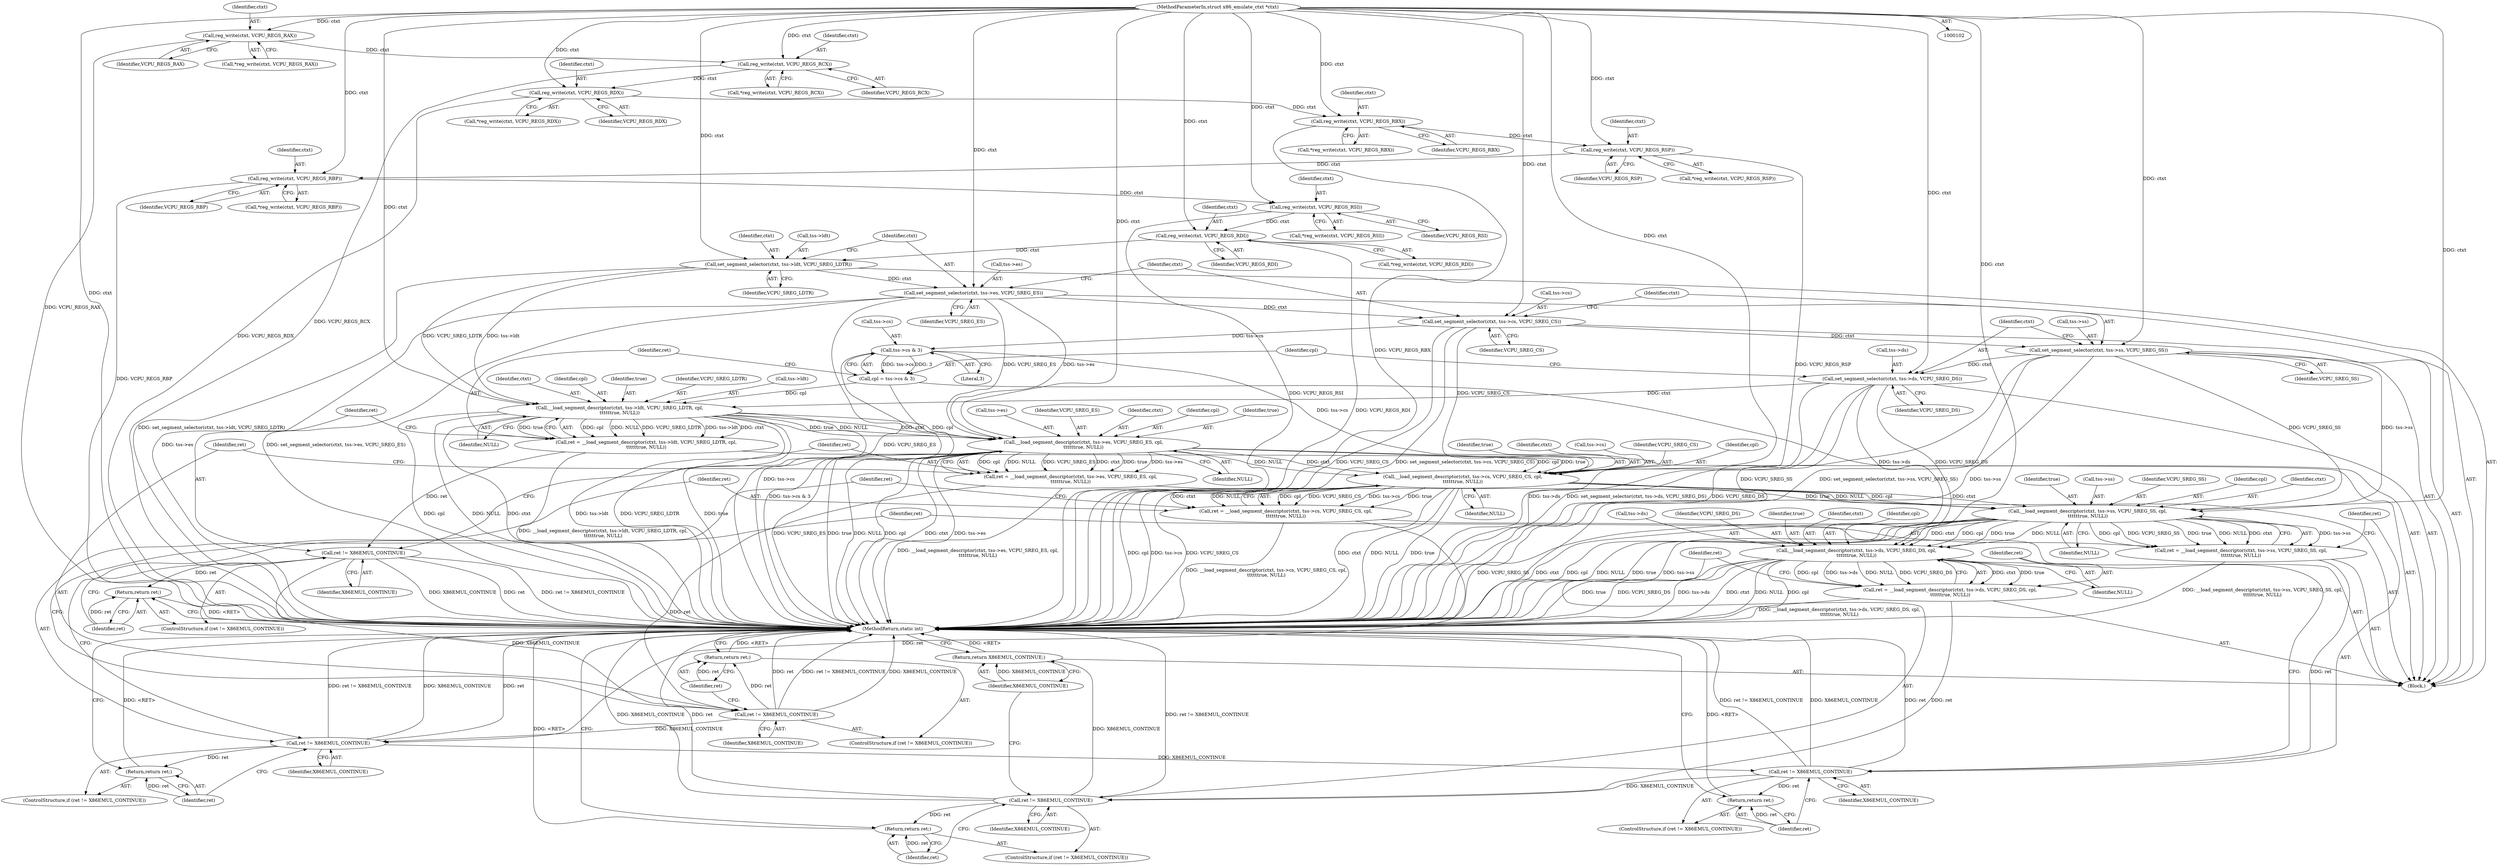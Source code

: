 digraph "0_linux_d1442d85cc30ea75f7d399474ca738e0bc96f715_4@API" {
"1000150" [label="(Call,reg_write(ctxt, VCPU_REGS_RBX))"];
"1000142" [label="(Call,reg_write(ctxt, VCPU_REGS_RDX))"];
"1000134" [label="(Call,reg_write(ctxt, VCPU_REGS_RCX))"];
"1000126" [label="(Call,reg_write(ctxt, VCPU_REGS_RAX))"];
"1000103" [label="(MethodParameterIn,struct x86_emulate_ctxt *ctxt)"];
"1000158" [label="(Call,reg_write(ctxt, VCPU_REGS_RSP))"];
"1000166" [label="(Call,reg_write(ctxt, VCPU_REGS_RBP))"];
"1000174" [label="(Call,reg_write(ctxt, VCPU_REGS_RSI))"];
"1000182" [label="(Call,reg_write(ctxt, VCPU_REGS_RDI))"];
"1000188" [label="(Call,set_segment_selector(ctxt, tss->ldt, VCPU_SREG_LDTR))"];
"1000194" [label="(Call,set_segment_selector(ctxt, tss->es, VCPU_SREG_ES))"];
"1000200" [label="(Call,set_segment_selector(ctxt, tss->cs, VCPU_SREG_CS))"];
"1000206" [label="(Call,set_segment_selector(ctxt, tss->ss, VCPU_SREG_SS))"];
"1000212" [label="(Call,set_segment_selector(ctxt, tss->ds, VCPU_SREG_DS))"];
"1000227" [label="(Call,__load_segment_descriptor(ctxt, tss->ldt, VCPU_SREG_LDTR, cpl,\n\t\t\t\t\ttrue, NULL))"];
"1000225" [label="(Call,ret = __load_segment_descriptor(ctxt, tss->ldt, VCPU_SREG_LDTR, cpl,\n\t\t\t\t\ttrue, NULL))"];
"1000237" [label="(Call,ret != X86EMUL_CONTINUE)"];
"1000240" [label="(Return,return ret;)"];
"1000254" [label="(Call,ret != X86EMUL_CONTINUE)"];
"1000257" [label="(Return,return ret;)"];
"1000271" [label="(Call,ret != X86EMUL_CONTINUE)"];
"1000274" [label="(Return,return ret;)"];
"1000288" [label="(Call,ret != X86EMUL_CONTINUE)"];
"1000291" [label="(Return,return ret;)"];
"1000305" [label="(Call,ret != X86EMUL_CONTINUE)"];
"1000308" [label="(Return,return ret;)"];
"1000310" [label="(Return,return X86EMUL_CONTINUE;)"];
"1000244" [label="(Call,__load_segment_descriptor(ctxt, tss->es, VCPU_SREG_ES, cpl,\n\t\t\t\t\ttrue, NULL))"];
"1000242" [label="(Call,ret = __load_segment_descriptor(ctxt, tss->es, VCPU_SREG_ES, cpl,\n\t\t\t\t\ttrue, NULL))"];
"1000261" [label="(Call,__load_segment_descriptor(ctxt, tss->cs, VCPU_SREG_CS, cpl,\n\t\t\t\t\ttrue, NULL))"];
"1000259" [label="(Call,ret = __load_segment_descriptor(ctxt, tss->cs, VCPU_SREG_CS, cpl,\n\t\t\t\t\ttrue, NULL))"];
"1000278" [label="(Call,__load_segment_descriptor(ctxt, tss->ss, VCPU_SREG_SS, cpl,\n\t\t\t\t\ttrue, NULL))"];
"1000276" [label="(Call,ret = __load_segment_descriptor(ctxt, tss->ss, VCPU_SREG_SS, cpl,\n\t\t\t\t\ttrue, NULL))"];
"1000295" [label="(Call,__load_segment_descriptor(ctxt, tss->ds, VCPU_SREG_DS, cpl,\n\t\t\t\t\ttrue, NULL))"];
"1000293" [label="(Call,ret = __load_segment_descriptor(ctxt, tss->ds, VCPU_SREG_DS, cpl,\n\t\t\t\t\ttrue, NULL))"];
"1000220" [label="(Call,tss->cs & 3)"];
"1000218" [label="(Call,cpl = tss->cs & 3)"];
"1000135" [label="(Identifier,ctxt)"];
"1000219" [label="(Identifier,cpl)"];
"1000263" [label="(Call,tss->cs)"];
"1000274" [label="(Return,return ret;)"];
"1000150" [label="(Call,reg_write(ctxt, VCPU_REGS_RBX))"];
"1000249" [label="(Identifier,VCPU_SREG_ES)"];
"1000272" [label="(Identifier,ret)"];
"1000245" [label="(Identifier,ctxt)"];
"1000257" [label="(Return,return ret;)"];
"1000250" [label="(Identifier,cpl)"];
"1000303" [label="(Identifier,NULL)"];
"1000213" [label="(Identifier,ctxt)"];
"1000280" [label="(Call,tss->ss)"];
"1000176" [label="(Identifier,VCPU_REGS_RSI)"];
"1000199" [label="(Identifier,VCPU_SREG_ES)"];
"1000232" [label="(Identifier,VCPU_SREG_LDTR)"];
"1000266" [label="(Identifier,VCPU_SREG_CS)"];
"1000297" [label="(Call,tss->ds)"];
"1000125" [label="(Call,*reg_write(ctxt, VCPU_REGS_RAX))"];
"1000229" [label="(Call,tss->ldt)"];
"1000291" [label="(Return,return ret;)"];
"1000165" [label="(Call,*reg_write(ctxt, VCPU_REGS_RBP))"];
"1000292" [label="(Identifier,ret)"];
"1000143" [label="(Identifier,ctxt)"];
"1000275" [label="(Identifier,ret)"];
"1000254" [label="(Call,ret != X86EMUL_CONTINUE)"];
"1000134" [label="(Call,reg_write(ctxt, VCPU_REGS_RCX))"];
"1000196" [label="(Call,tss->es)"];
"1000304" [label="(ControlStructure,if (ret != X86EMUL_CONTINUE))"];
"1000239" [label="(Identifier,X86EMUL_CONTINUE)"];
"1000312" [label="(MethodReturn,static int)"];
"1000270" [label="(ControlStructure,if (ret != X86EMUL_CONTINUE))"];
"1000278" [label="(Call,__load_segment_descriptor(ctxt, tss->ss, VCPU_SREG_SS, cpl,\n\t\t\t\t\ttrue, NULL))"];
"1000183" [label="(Identifier,ctxt)"];
"1000212" [label="(Call,set_segment_selector(ctxt, tss->ds, VCPU_SREG_DS))"];
"1000228" [label="(Identifier,ctxt)"];
"1000306" [label="(Identifier,ret)"];
"1000293" [label="(Call,ret = __load_segment_descriptor(ctxt, tss->ds, VCPU_SREG_DS, cpl,\n\t\t\t\t\ttrue, NULL))"];
"1000166" [label="(Call,reg_write(ctxt, VCPU_REGS_RBP))"];
"1000300" [label="(Identifier,VCPU_SREG_DS)"];
"1000288" [label="(Call,ret != X86EMUL_CONTINUE)"];
"1000261" [label="(Call,__load_segment_descriptor(ctxt, tss->cs, VCPU_SREG_CS, cpl,\n\t\t\t\t\ttrue, NULL))"];
"1000243" [label="(Identifier,ret)"];
"1000142" [label="(Call,reg_write(ctxt, VCPU_REGS_RDX))"];
"1000127" [label="(Identifier,ctxt)"];
"1000294" [label="(Identifier,ret)"];
"1000277" [label="(Identifier,ret)"];
"1000286" [label="(Identifier,NULL)"];
"1000211" [label="(Identifier,VCPU_SREG_SS)"];
"1000236" [label="(ControlStructure,if (ret != X86EMUL_CONTINUE))"];
"1000309" [label="(Identifier,ret)"];
"1000283" [label="(Identifier,VCPU_SREG_SS)"];
"1000167" [label="(Identifier,ctxt)"];
"1000205" [label="(Identifier,VCPU_SREG_CS)"];
"1000290" [label="(Identifier,X86EMUL_CONTINUE)"];
"1000174" [label="(Call,reg_write(ctxt, VCPU_REGS_RSI))"];
"1000149" [label="(Call,*reg_write(ctxt, VCPU_REGS_RBX))"];
"1000260" [label="(Identifier,ret)"];
"1000184" [label="(Identifier,VCPU_REGS_RDI)"];
"1000307" [label="(Identifier,X86EMUL_CONTINUE)"];
"1000190" [label="(Call,tss->ldt)"];
"1000182" [label="(Call,reg_write(ctxt, VCPU_REGS_RDI))"];
"1000141" [label="(Call,*reg_write(ctxt, VCPU_REGS_RDX))"];
"1000233" [label="(Identifier,cpl)"];
"1000284" [label="(Identifier,cpl)"];
"1000151" [label="(Identifier,ctxt)"];
"1000287" [label="(ControlStructure,if (ret != X86EMUL_CONTINUE))"];
"1000126" [label="(Call,reg_write(ctxt, VCPU_REGS_RAX))"];
"1000259" [label="(Call,ret = __load_segment_descriptor(ctxt, tss->cs, VCPU_SREG_CS, cpl,\n\t\t\t\t\ttrue, NULL))"];
"1000221" [label="(Call,tss->cs)"];
"1000244" [label="(Call,__load_segment_descriptor(ctxt, tss->es, VCPU_SREG_ES, cpl,\n\t\t\t\t\ttrue, NULL))"];
"1000207" [label="(Identifier,ctxt)"];
"1000235" [label="(Identifier,NULL)"];
"1000237" [label="(Call,ret != X86EMUL_CONTINUE)"];
"1000267" [label="(Identifier,cpl)"];
"1000251" [label="(Identifier,true)"];
"1000160" [label="(Identifier,VCPU_REGS_RSP)"];
"1000217" [label="(Identifier,VCPU_SREG_DS)"];
"1000240" [label="(Return,return ret;)"];
"1000268" [label="(Identifier,true)"];
"1000157" [label="(Call,*reg_write(ctxt, VCPU_REGS_RSP))"];
"1000224" [label="(Literal,3)"];
"1000103" [label="(MethodParameterIn,struct x86_emulate_ctxt *ctxt)"];
"1000128" [label="(Identifier,VCPU_REGS_RAX)"];
"1000295" [label="(Call,__load_segment_descriptor(ctxt, tss->ds, VCPU_SREG_DS, cpl,\n\t\t\t\t\ttrue, NULL))"];
"1000158" [label="(Call,reg_write(ctxt, VCPU_REGS_RSP))"];
"1000302" [label="(Identifier,true)"];
"1000225" [label="(Call,ret = __load_segment_descriptor(ctxt, tss->ldt, VCPU_SREG_LDTR, cpl,\n\t\t\t\t\ttrue, NULL))"];
"1000311" [label="(Identifier,X86EMUL_CONTINUE)"];
"1000201" [label="(Identifier,ctxt)"];
"1000279" [label="(Identifier,ctxt)"];
"1000189" [label="(Identifier,ctxt)"];
"1000136" [label="(Identifier,VCPU_REGS_RCX)"];
"1000256" [label="(Identifier,X86EMUL_CONTINUE)"];
"1000296" [label="(Identifier,ctxt)"];
"1000168" [label="(Identifier,VCPU_REGS_RBP)"];
"1000188" [label="(Call,set_segment_selector(ctxt, tss->ldt, VCPU_SREG_LDTR))"];
"1000200" [label="(Call,set_segment_selector(ctxt, tss->cs, VCPU_SREG_CS))"];
"1000181" [label="(Call,*reg_write(ctxt, VCPU_REGS_RDI))"];
"1000206" [label="(Call,set_segment_selector(ctxt, tss->ss, VCPU_SREG_SS))"];
"1000159" [label="(Identifier,ctxt)"];
"1000310" [label="(Return,return X86EMUL_CONTINUE;)"];
"1000195" [label="(Identifier,ctxt)"];
"1000220" [label="(Call,tss->cs & 3)"];
"1000218" [label="(Call,cpl = tss->cs & 3)"];
"1000253" [label="(ControlStructure,if (ret != X86EMUL_CONTINUE))"];
"1000144" [label="(Identifier,VCPU_REGS_RDX)"];
"1000234" [label="(Identifier,true)"];
"1000202" [label="(Call,tss->cs)"];
"1000246" [label="(Call,tss->es)"];
"1000269" [label="(Identifier,NULL)"];
"1000273" [label="(Identifier,X86EMUL_CONTINUE)"];
"1000175" [label="(Identifier,ctxt)"];
"1000194" [label="(Call,set_segment_selector(ctxt, tss->es, VCPU_SREG_ES))"];
"1000271" [label="(Call,ret != X86EMUL_CONTINUE)"];
"1000214" [label="(Call,tss->ds)"];
"1000242" [label="(Call,ret = __load_segment_descriptor(ctxt, tss->es, VCPU_SREG_ES, cpl,\n\t\t\t\t\ttrue, NULL))"];
"1000262" [label="(Identifier,ctxt)"];
"1000258" [label="(Identifier,ret)"];
"1000133" [label="(Call,*reg_write(ctxt, VCPU_REGS_RCX))"];
"1000289" [label="(Identifier,ret)"];
"1000305" [label="(Call,ret != X86EMUL_CONTINUE)"];
"1000173" [label="(Call,*reg_write(ctxt, VCPU_REGS_RSI))"];
"1000241" [label="(Identifier,ret)"];
"1000301" [label="(Identifier,cpl)"];
"1000208" [label="(Call,tss->ss)"];
"1000238" [label="(Identifier,ret)"];
"1000227" [label="(Call,__load_segment_descriptor(ctxt, tss->ldt, VCPU_SREG_LDTR, cpl,\n\t\t\t\t\ttrue, NULL))"];
"1000308" [label="(Return,return ret;)"];
"1000105" [label="(Block,)"];
"1000193" [label="(Identifier,VCPU_SREG_LDTR)"];
"1000285" [label="(Identifier,true)"];
"1000152" [label="(Identifier,VCPU_REGS_RBX)"];
"1000252" [label="(Identifier,NULL)"];
"1000276" [label="(Call,ret = __load_segment_descriptor(ctxt, tss->ss, VCPU_SREG_SS, cpl,\n\t\t\t\t\ttrue, NULL))"];
"1000226" [label="(Identifier,ret)"];
"1000255" [label="(Identifier,ret)"];
"1000150" -> "1000149"  [label="AST: "];
"1000150" -> "1000152"  [label="CFG: "];
"1000151" -> "1000150"  [label="AST: "];
"1000152" -> "1000150"  [label="AST: "];
"1000149" -> "1000150"  [label="CFG: "];
"1000150" -> "1000312"  [label="DDG: VCPU_REGS_RBX"];
"1000142" -> "1000150"  [label="DDG: ctxt"];
"1000103" -> "1000150"  [label="DDG: ctxt"];
"1000150" -> "1000158"  [label="DDG: ctxt"];
"1000142" -> "1000141"  [label="AST: "];
"1000142" -> "1000144"  [label="CFG: "];
"1000143" -> "1000142"  [label="AST: "];
"1000144" -> "1000142"  [label="AST: "];
"1000141" -> "1000142"  [label="CFG: "];
"1000142" -> "1000312"  [label="DDG: VCPU_REGS_RDX"];
"1000134" -> "1000142"  [label="DDG: ctxt"];
"1000103" -> "1000142"  [label="DDG: ctxt"];
"1000134" -> "1000133"  [label="AST: "];
"1000134" -> "1000136"  [label="CFG: "];
"1000135" -> "1000134"  [label="AST: "];
"1000136" -> "1000134"  [label="AST: "];
"1000133" -> "1000134"  [label="CFG: "];
"1000134" -> "1000312"  [label="DDG: VCPU_REGS_RCX"];
"1000126" -> "1000134"  [label="DDG: ctxt"];
"1000103" -> "1000134"  [label="DDG: ctxt"];
"1000126" -> "1000125"  [label="AST: "];
"1000126" -> "1000128"  [label="CFG: "];
"1000127" -> "1000126"  [label="AST: "];
"1000128" -> "1000126"  [label="AST: "];
"1000125" -> "1000126"  [label="CFG: "];
"1000126" -> "1000312"  [label="DDG: VCPU_REGS_RAX"];
"1000103" -> "1000126"  [label="DDG: ctxt"];
"1000103" -> "1000102"  [label="AST: "];
"1000103" -> "1000312"  [label="DDG: ctxt"];
"1000103" -> "1000158"  [label="DDG: ctxt"];
"1000103" -> "1000166"  [label="DDG: ctxt"];
"1000103" -> "1000174"  [label="DDG: ctxt"];
"1000103" -> "1000182"  [label="DDG: ctxt"];
"1000103" -> "1000188"  [label="DDG: ctxt"];
"1000103" -> "1000194"  [label="DDG: ctxt"];
"1000103" -> "1000200"  [label="DDG: ctxt"];
"1000103" -> "1000206"  [label="DDG: ctxt"];
"1000103" -> "1000212"  [label="DDG: ctxt"];
"1000103" -> "1000227"  [label="DDG: ctxt"];
"1000103" -> "1000244"  [label="DDG: ctxt"];
"1000103" -> "1000261"  [label="DDG: ctxt"];
"1000103" -> "1000278"  [label="DDG: ctxt"];
"1000103" -> "1000295"  [label="DDG: ctxt"];
"1000158" -> "1000157"  [label="AST: "];
"1000158" -> "1000160"  [label="CFG: "];
"1000159" -> "1000158"  [label="AST: "];
"1000160" -> "1000158"  [label="AST: "];
"1000157" -> "1000158"  [label="CFG: "];
"1000158" -> "1000312"  [label="DDG: VCPU_REGS_RSP"];
"1000158" -> "1000166"  [label="DDG: ctxt"];
"1000166" -> "1000165"  [label="AST: "];
"1000166" -> "1000168"  [label="CFG: "];
"1000167" -> "1000166"  [label="AST: "];
"1000168" -> "1000166"  [label="AST: "];
"1000165" -> "1000166"  [label="CFG: "];
"1000166" -> "1000312"  [label="DDG: VCPU_REGS_RBP"];
"1000166" -> "1000174"  [label="DDG: ctxt"];
"1000174" -> "1000173"  [label="AST: "];
"1000174" -> "1000176"  [label="CFG: "];
"1000175" -> "1000174"  [label="AST: "];
"1000176" -> "1000174"  [label="AST: "];
"1000173" -> "1000174"  [label="CFG: "];
"1000174" -> "1000312"  [label="DDG: VCPU_REGS_RSI"];
"1000174" -> "1000182"  [label="DDG: ctxt"];
"1000182" -> "1000181"  [label="AST: "];
"1000182" -> "1000184"  [label="CFG: "];
"1000183" -> "1000182"  [label="AST: "];
"1000184" -> "1000182"  [label="AST: "];
"1000181" -> "1000182"  [label="CFG: "];
"1000182" -> "1000312"  [label="DDG: VCPU_REGS_RDI"];
"1000182" -> "1000188"  [label="DDG: ctxt"];
"1000188" -> "1000105"  [label="AST: "];
"1000188" -> "1000193"  [label="CFG: "];
"1000189" -> "1000188"  [label="AST: "];
"1000190" -> "1000188"  [label="AST: "];
"1000193" -> "1000188"  [label="AST: "];
"1000195" -> "1000188"  [label="CFG: "];
"1000188" -> "1000312"  [label="DDG: set_segment_selector(ctxt, tss->ldt, VCPU_SREG_LDTR)"];
"1000188" -> "1000194"  [label="DDG: ctxt"];
"1000188" -> "1000227"  [label="DDG: tss->ldt"];
"1000188" -> "1000227"  [label="DDG: VCPU_SREG_LDTR"];
"1000194" -> "1000105"  [label="AST: "];
"1000194" -> "1000199"  [label="CFG: "];
"1000195" -> "1000194"  [label="AST: "];
"1000196" -> "1000194"  [label="AST: "];
"1000199" -> "1000194"  [label="AST: "];
"1000201" -> "1000194"  [label="CFG: "];
"1000194" -> "1000312"  [label="DDG: set_segment_selector(ctxt, tss->es, VCPU_SREG_ES)"];
"1000194" -> "1000312"  [label="DDG: VCPU_SREG_ES"];
"1000194" -> "1000312"  [label="DDG: tss->es"];
"1000194" -> "1000200"  [label="DDG: ctxt"];
"1000194" -> "1000244"  [label="DDG: tss->es"];
"1000194" -> "1000244"  [label="DDG: VCPU_SREG_ES"];
"1000200" -> "1000105"  [label="AST: "];
"1000200" -> "1000205"  [label="CFG: "];
"1000201" -> "1000200"  [label="AST: "];
"1000202" -> "1000200"  [label="AST: "];
"1000205" -> "1000200"  [label="AST: "];
"1000207" -> "1000200"  [label="CFG: "];
"1000200" -> "1000312"  [label="DDG: set_segment_selector(ctxt, tss->cs, VCPU_SREG_CS)"];
"1000200" -> "1000312"  [label="DDG: VCPU_SREG_CS"];
"1000200" -> "1000206"  [label="DDG: ctxt"];
"1000200" -> "1000220"  [label="DDG: tss->cs"];
"1000200" -> "1000261"  [label="DDG: VCPU_SREG_CS"];
"1000206" -> "1000105"  [label="AST: "];
"1000206" -> "1000211"  [label="CFG: "];
"1000207" -> "1000206"  [label="AST: "];
"1000208" -> "1000206"  [label="AST: "];
"1000211" -> "1000206"  [label="AST: "];
"1000213" -> "1000206"  [label="CFG: "];
"1000206" -> "1000312"  [label="DDG: set_segment_selector(ctxt, tss->ss, VCPU_SREG_SS)"];
"1000206" -> "1000312"  [label="DDG: tss->ss"];
"1000206" -> "1000312"  [label="DDG: VCPU_SREG_SS"];
"1000206" -> "1000212"  [label="DDG: ctxt"];
"1000206" -> "1000278"  [label="DDG: tss->ss"];
"1000206" -> "1000278"  [label="DDG: VCPU_SREG_SS"];
"1000212" -> "1000105"  [label="AST: "];
"1000212" -> "1000217"  [label="CFG: "];
"1000213" -> "1000212"  [label="AST: "];
"1000214" -> "1000212"  [label="AST: "];
"1000217" -> "1000212"  [label="AST: "];
"1000219" -> "1000212"  [label="CFG: "];
"1000212" -> "1000312"  [label="DDG: VCPU_SREG_DS"];
"1000212" -> "1000312"  [label="DDG: tss->ds"];
"1000212" -> "1000312"  [label="DDG: set_segment_selector(ctxt, tss->ds, VCPU_SREG_DS)"];
"1000212" -> "1000227"  [label="DDG: ctxt"];
"1000212" -> "1000295"  [label="DDG: tss->ds"];
"1000212" -> "1000295"  [label="DDG: VCPU_SREG_DS"];
"1000227" -> "1000225"  [label="AST: "];
"1000227" -> "1000235"  [label="CFG: "];
"1000228" -> "1000227"  [label="AST: "];
"1000229" -> "1000227"  [label="AST: "];
"1000232" -> "1000227"  [label="AST: "];
"1000233" -> "1000227"  [label="AST: "];
"1000234" -> "1000227"  [label="AST: "];
"1000235" -> "1000227"  [label="AST: "];
"1000225" -> "1000227"  [label="CFG: "];
"1000227" -> "1000312"  [label="DDG: cpl"];
"1000227" -> "1000312"  [label="DDG: NULL"];
"1000227" -> "1000312"  [label="DDG: ctxt"];
"1000227" -> "1000312"  [label="DDG: tss->ldt"];
"1000227" -> "1000312"  [label="DDG: VCPU_SREG_LDTR"];
"1000227" -> "1000312"  [label="DDG: true"];
"1000227" -> "1000225"  [label="DDG: cpl"];
"1000227" -> "1000225"  [label="DDG: NULL"];
"1000227" -> "1000225"  [label="DDG: VCPU_SREG_LDTR"];
"1000227" -> "1000225"  [label="DDG: tss->ldt"];
"1000227" -> "1000225"  [label="DDG: ctxt"];
"1000227" -> "1000225"  [label="DDG: true"];
"1000218" -> "1000227"  [label="DDG: cpl"];
"1000227" -> "1000244"  [label="DDG: ctxt"];
"1000227" -> "1000244"  [label="DDG: cpl"];
"1000227" -> "1000244"  [label="DDG: true"];
"1000227" -> "1000244"  [label="DDG: NULL"];
"1000225" -> "1000105"  [label="AST: "];
"1000226" -> "1000225"  [label="AST: "];
"1000238" -> "1000225"  [label="CFG: "];
"1000225" -> "1000312"  [label="DDG: __load_segment_descriptor(ctxt, tss->ldt, VCPU_SREG_LDTR, cpl,\n\t\t\t\t\ttrue, NULL)"];
"1000225" -> "1000237"  [label="DDG: ret"];
"1000237" -> "1000236"  [label="AST: "];
"1000237" -> "1000239"  [label="CFG: "];
"1000238" -> "1000237"  [label="AST: "];
"1000239" -> "1000237"  [label="AST: "];
"1000241" -> "1000237"  [label="CFG: "];
"1000243" -> "1000237"  [label="CFG: "];
"1000237" -> "1000312"  [label="DDG: ret != X86EMUL_CONTINUE"];
"1000237" -> "1000312"  [label="DDG: X86EMUL_CONTINUE"];
"1000237" -> "1000312"  [label="DDG: ret"];
"1000237" -> "1000240"  [label="DDG: ret"];
"1000237" -> "1000254"  [label="DDG: X86EMUL_CONTINUE"];
"1000240" -> "1000236"  [label="AST: "];
"1000240" -> "1000241"  [label="CFG: "];
"1000241" -> "1000240"  [label="AST: "];
"1000312" -> "1000240"  [label="CFG: "];
"1000240" -> "1000312"  [label="DDG: <RET>"];
"1000241" -> "1000240"  [label="DDG: ret"];
"1000254" -> "1000253"  [label="AST: "];
"1000254" -> "1000256"  [label="CFG: "];
"1000255" -> "1000254"  [label="AST: "];
"1000256" -> "1000254"  [label="AST: "];
"1000258" -> "1000254"  [label="CFG: "];
"1000260" -> "1000254"  [label="CFG: "];
"1000254" -> "1000312"  [label="DDG: ret"];
"1000254" -> "1000312"  [label="DDG: ret != X86EMUL_CONTINUE"];
"1000254" -> "1000312"  [label="DDG: X86EMUL_CONTINUE"];
"1000242" -> "1000254"  [label="DDG: ret"];
"1000254" -> "1000257"  [label="DDG: ret"];
"1000254" -> "1000271"  [label="DDG: X86EMUL_CONTINUE"];
"1000257" -> "1000253"  [label="AST: "];
"1000257" -> "1000258"  [label="CFG: "];
"1000258" -> "1000257"  [label="AST: "];
"1000312" -> "1000257"  [label="CFG: "];
"1000257" -> "1000312"  [label="DDG: <RET>"];
"1000258" -> "1000257"  [label="DDG: ret"];
"1000271" -> "1000270"  [label="AST: "];
"1000271" -> "1000273"  [label="CFG: "];
"1000272" -> "1000271"  [label="AST: "];
"1000273" -> "1000271"  [label="AST: "];
"1000275" -> "1000271"  [label="CFG: "];
"1000277" -> "1000271"  [label="CFG: "];
"1000271" -> "1000312"  [label="DDG: X86EMUL_CONTINUE"];
"1000271" -> "1000312"  [label="DDG: ret"];
"1000271" -> "1000312"  [label="DDG: ret != X86EMUL_CONTINUE"];
"1000259" -> "1000271"  [label="DDG: ret"];
"1000271" -> "1000274"  [label="DDG: ret"];
"1000271" -> "1000288"  [label="DDG: X86EMUL_CONTINUE"];
"1000274" -> "1000270"  [label="AST: "];
"1000274" -> "1000275"  [label="CFG: "];
"1000275" -> "1000274"  [label="AST: "];
"1000312" -> "1000274"  [label="CFG: "];
"1000274" -> "1000312"  [label="DDG: <RET>"];
"1000275" -> "1000274"  [label="DDG: ret"];
"1000288" -> "1000287"  [label="AST: "];
"1000288" -> "1000290"  [label="CFG: "];
"1000289" -> "1000288"  [label="AST: "];
"1000290" -> "1000288"  [label="AST: "];
"1000292" -> "1000288"  [label="CFG: "];
"1000294" -> "1000288"  [label="CFG: "];
"1000288" -> "1000312"  [label="DDG: X86EMUL_CONTINUE"];
"1000288" -> "1000312"  [label="DDG: ret"];
"1000288" -> "1000312"  [label="DDG: ret != X86EMUL_CONTINUE"];
"1000276" -> "1000288"  [label="DDG: ret"];
"1000288" -> "1000291"  [label="DDG: ret"];
"1000288" -> "1000305"  [label="DDG: X86EMUL_CONTINUE"];
"1000291" -> "1000287"  [label="AST: "];
"1000291" -> "1000292"  [label="CFG: "];
"1000292" -> "1000291"  [label="AST: "];
"1000312" -> "1000291"  [label="CFG: "];
"1000291" -> "1000312"  [label="DDG: <RET>"];
"1000292" -> "1000291"  [label="DDG: ret"];
"1000305" -> "1000304"  [label="AST: "];
"1000305" -> "1000307"  [label="CFG: "];
"1000306" -> "1000305"  [label="AST: "];
"1000307" -> "1000305"  [label="AST: "];
"1000309" -> "1000305"  [label="CFG: "];
"1000311" -> "1000305"  [label="CFG: "];
"1000305" -> "1000312"  [label="DDG: ret != X86EMUL_CONTINUE"];
"1000305" -> "1000312"  [label="DDG: X86EMUL_CONTINUE"];
"1000305" -> "1000312"  [label="DDG: ret"];
"1000293" -> "1000305"  [label="DDG: ret"];
"1000305" -> "1000308"  [label="DDG: ret"];
"1000305" -> "1000310"  [label="DDG: X86EMUL_CONTINUE"];
"1000308" -> "1000304"  [label="AST: "];
"1000308" -> "1000309"  [label="CFG: "];
"1000309" -> "1000308"  [label="AST: "];
"1000312" -> "1000308"  [label="CFG: "];
"1000308" -> "1000312"  [label="DDG: <RET>"];
"1000309" -> "1000308"  [label="DDG: ret"];
"1000310" -> "1000105"  [label="AST: "];
"1000310" -> "1000311"  [label="CFG: "];
"1000311" -> "1000310"  [label="AST: "];
"1000312" -> "1000310"  [label="CFG: "];
"1000310" -> "1000312"  [label="DDG: <RET>"];
"1000311" -> "1000310"  [label="DDG: X86EMUL_CONTINUE"];
"1000244" -> "1000242"  [label="AST: "];
"1000244" -> "1000252"  [label="CFG: "];
"1000245" -> "1000244"  [label="AST: "];
"1000246" -> "1000244"  [label="AST: "];
"1000249" -> "1000244"  [label="AST: "];
"1000250" -> "1000244"  [label="AST: "];
"1000251" -> "1000244"  [label="AST: "];
"1000252" -> "1000244"  [label="AST: "];
"1000242" -> "1000244"  [label="CFG: "];
"1000244" -> "1000312"  [label="DDG: true"];
"1000244" -> "1000312"  [label="DDG: NULL"];
"1000244" -> "1000312"  [label="DDG: cpl"];
"1000244" -> "1000312"  [label="DDG: ctxt"];
"1000244" -> "1000312"  [label="DDG: tss->es"];
"1000244" -> "1000312"  [label="DDG: VCPU_SREG_ES"];
"1000244" -> "1000242"  [label="DDG: cpl"];
"1000244" -> "1000242"  [label="DDG: NULL"];
"1000244" -> "1000242"  [label="DDG: VCPU_SREG_ES"];
"1000244" -> "1000242"  [label="DDG: ctxt"];
"1000244" -> "1000242"  [label="DDG: true"];
"1000244" -> "1000242"  [label="DDG: tss->es"];
"1000244" -> "1000261"  [label="DDG: ctxt"];
"1000244" -> "1000261"  [label="DDG: cpl"];
"1000244" -> "1000261"  [label="DDG: true"];
"1000244" -> "1000261"  [label="DDG: NULL"];
"1000242" -> "1000105"  [label="AST: "];
"1000243" -> "1000242"  [label="AST: "];
"1000255" -> "1000242"  [label="CFG: "];
"1000242" -> "1000312"  [label="DDG: __load_segment_descriptor(ctxt, tss->es, VCPU_SREG_ES, cpl,\n\t\t\t\t\ttrue, NULL)"];
"1000261" -> "1000259"  [label="AST: "];
"1000261" -> "1000269"  [label="CFG: "];
"1000262" -> "1000261"  [label="AST: "];
"1000263" -> "1000261"  [label="AST: "];
"1000266" -> "1000261"  [label="AST: "];
"1000267" -> "1000261"  [label="AST: "];
"1000268" -> "1000261"  [label="AST: "];
"1000269" -> "1000261"  [label="AST: "];
"1000259" -> "1000261"  [label="CFG: "];
"1000261" -> "1000312"  [label="DDG: NULL"];
"1000261" -> "1000312"  [label="DDG: true"];
"1000261" -> "1000312"  [label="DDG: cpl"];
"1000261" -> "1000312"  [label="DDG: tss->cs"];
"1000261" -> "1000312"  [label="DDG: VCPU_SREG_CS"];
"1000261" -> "1000312"  [label="DDG: ctxt"];
"1000261" -> "1000259"  [label="DDG: cpl"];
"1000261" -> "1000259"  [label="DDG: VCPU_SREG_CS"];
"1000261" -> "1000259"  [label="DDG: tss->cs"];
"1000261" -> "1000259"  [label="DDG: true"];
"1000261" -> "1000259"  [label="DDG: ctxt"];
"1000261" -> "1000259"  [label="DDG: NULL"];
"1000220" -> "1000261"  [label="DDG: tss->cs"];
"1000261" -> "1000278"  [label="DDG: ctxt"];
"1000261" -> "1000278"  [label="DDG: cpl"];
"1000261" -> "1000278"  [label="DDG: true"];
"1000261" -> "1000278"  [label="DDG: NULL"];
"1000259" -> "1000105"  [label="AST: "];
"1000260" -> "1000259"  [label="AST: "];
"1000272" -> "1000259"  [label="CFG: "];
"1000259" -> "1000312"  [label="DDG: __load_segment_descriptor(ctxt, tss->cs, VCPU_SREG_CS, cpl,\n\t\t\t\t\ttrue, NULL)"];
"1000278" -> "1000276"  [label="AST: "];
"1000278" -> "1000286"  [label="CFG: "];
"1000279" -> "1000278"  [label="AST: "];
"1000280" -> "1000278"  [label="AST: "];
"1000283" -> "1000278"  [label="AST: "];
"1000284" -> "1000278"  [label="AST: "];
"1000285" -> "1000278"  [label="AST: "];
"1000286" -> "1000278"  [label="AST: "];
"1000276" -> "1000278"  [label="CFG: "];
"1000278" -> "1000312"  [label="DDG: NULL"];
"1000278" -> "1000312"  [label="DDG: true"];
"1000278" -> "1000312"  [label="DDG: cpl"];
"1000278" -> "1000312"  [label="DDG: tss->ss"];
"1000278" -> "1000312"  [label="DDG: VCPU_SREG_SS"];
"1000278" -> "1000312"  [label="DDG: ctxt"];
"1000278" -> "1000276"  [label="DDG: tss->ss"];
"1000278" -> "1000276"  [label="DDG: cpl"];
"1000278" -> "1000276"  [label="DDG: VCPU_SREG_SS"];
"1000278" -> "1000276"  [label="DDG: true"];
"1000278" -> "1000276"  [label="DDG: NULL"];
"1000278" -> "1000276"  [label="DDG: ctxt"];
"1000278" -> "1000295"  [label="DDG: ctxt"];
"1000278" -> "1000295"  [label="DDG: cpl"];
"1000278" -> "1000295"  [label="DDG: true"];
"1000278" -> "1000295"  [label="DDG: NULL"];
"1000276" -> "1000105"  [label="AST: "];
"1000277" -> "1000276"  [label="AST: "];
"1000289" -> "1000276"  [label="CFG: "];
"1000276" -> "1000312"  [label="DDG: __load_segment_descriptor(ctxt, tss->ss, VCPU_SREG_SS, cpl,\n\t\t\t\t\ttrue, NULL)"];
"1000295" -> "1000293"  [label="AST: "];
"1000295" -> "1000303"  [label="CFG: "];
"1000296" -> "1000295"  [label="AST: "];
"1000297" -> "1000295"  [label="AST: "];
"1000300" -> "1000295"  [label="AST: "];
"1000301" -> "1000295"  [label="AST: "];
"1000302" -> "1000295"  [label="AST: "];
"1000303" -> "1000295"  [label="AST: "];
"1000293" -> "1000295"  [label="CFG: "];
"1000295" -> "1000312"  [label="DDG: ctxt"];
"1000295" -> "1000312"  [label="DDG: NULL"];
"1000295" -> "1000312"  [label="DDG: cpl"];
"1000295" -> "1000312"  [label="DDG: true"];
"1000295" -> "1000312"  [label="DDG: VCPU_SREG_DS"];
"1000295" -> "1000312"  [label="DDG: tss->ds"];
"1000295" -> "1000293"  [label="DDG: ctxt"];
"1000295" -> "1000293"  [label="DDG: true"];
"1000295" -> "1000293"  [label="DDG: cpl"];
"1000295" -> "1000293"  [label="DDG: tss->ds"];
"1000295" -> "1000293"  [label="DDG: NULL"];
"1000295" -> "1000293"  [label="DDG: VCPU_SREG_DS"];
"1000293" -> "1000105"  [label="AST: "];
"1000294" -> "1000293"  [label="AST: "];
"1000306" -> "1000293"  [label="CFG: "];
"1000293" -> "1000312"  [label="DDG: __load_segment_descriptor(ctxt, tss->ds, VCPU_SREG_DS, cpl,\n\t\t\t\t\ttrue, NULL)"];
"1000220" -> "1000218"  [label="AST: "];
"1000220" -> "1000224"  [label="CFG: "];
"1000221" -> "1000220"  [label="AST: "];
"1000224" -> "1000220"  [label="AST: "];
"1000218" -> "1000220"  [label="CFG: "];
"1000220" -> "1000312"  [label="DDG: tss->cs"];
"1000220" -> "1000218"  [label="DDG: tss->cs"];
"1000220" -> "1000218"  [label="DDG: 3"];
"1000218" -> "1000105"  [label="AST: "];
"1000219" -> "1000218"  [label="AST: "];
"1000226" -> "1000218"  [label="CFG: "];
"1000218" -> "1000312"  [label="DDG: tss->cs & 3"];
}
